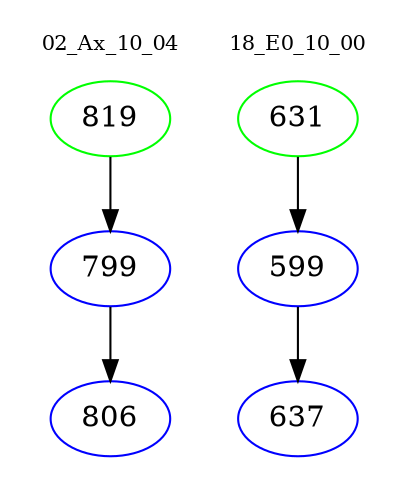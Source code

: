 digraph{
subgraph cluster_0 {
color = white
label = "02_Ax_10_04";
fontsize=10;
T0_819 [label="819", color="green"]
T0_819 -> T0_799 [color="black"]
T0_799 [label="799", color="blue"]
T0_799 -> T0_806 [color="black"]
T0_806 [label="806", color="blue"]
}
subgraph cluster_1 {
color = white
label = "18_E0_10_00";
fontsize=10;
T1_631 [label="631", color="green"]
T1_631 -> T1_599 [color="black"]
T1_599 [label="599", color="blue"]
T1_599 -> T1_637 [color="black"]
T1_637 [label="637", color="blue"]
}
}
